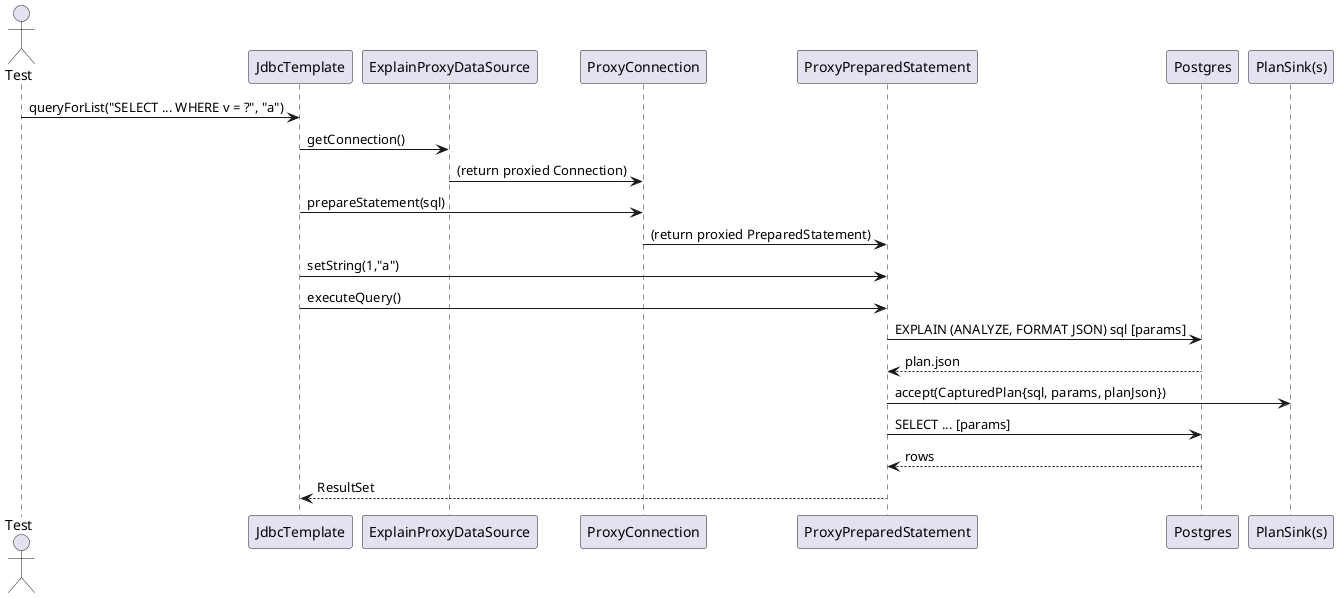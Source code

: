 @startuml
actor Test as T
participant JdbcTemplate as J
participant ExplainProxyDataSource as DS
participant ProxyConnection as C
participant ProxyPreparedStatement as PS
participant "Postgres" as PG
participant "PlanSink(s)" as S

T -> J : queryForList("SELECT ... WHERE v = ?", "a")
J -> DS : getConnection()
DS -> C : (return proxied Connection)
J -> C : prepareStatement(sql)
C -> PS : (return proxied PreparedStatement)
J -> PS : setString(1,"a")
J -> PS : executeQuery()
PS -> PG : EXPLAIN (ANALYZE, FORMAT JSON) sql [params]
PG --> PS : plan.json
PS -> S : accept(CapturedPlan{sql, params, planJson})
PS -> PG : SELECT ... [params]
PG --> PS : rows
PS --> J : ResultSet
@enduml
